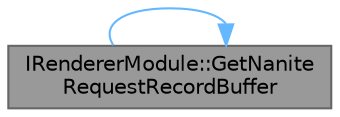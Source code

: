 digraph "IRendererModule::GetNaniteRequestRecordBuffer"
{
 // INTERACTIVE_SVG=YES
 // LATEX_PDF_SIZE
  bgcolor="transparent";
  edge [fontname=Helvetica,fontsize=10,labelfontname=Helvetica,labelfontsize=10];
  node [fontname=Helvetica,fontsize=10,shape=box,height=0.2,width=0.4];
  rankdir="LR";
  Node1 [id="Node000001",label="IRendererModule::GetNanite\lRequestRecordBuffer",height=0.2,width=0.4,color="gray40", fillcolor="grey60", style="filled", fontcolor="black",tooltip="Fetch the page requests recorded since the last call to SetNaniteRequestRecordBuffer."];
  Node1 -> Node1 [id="edge1_Node000001_Node000001",color="steelblue1",style="solid",tooltip=" "];
}
